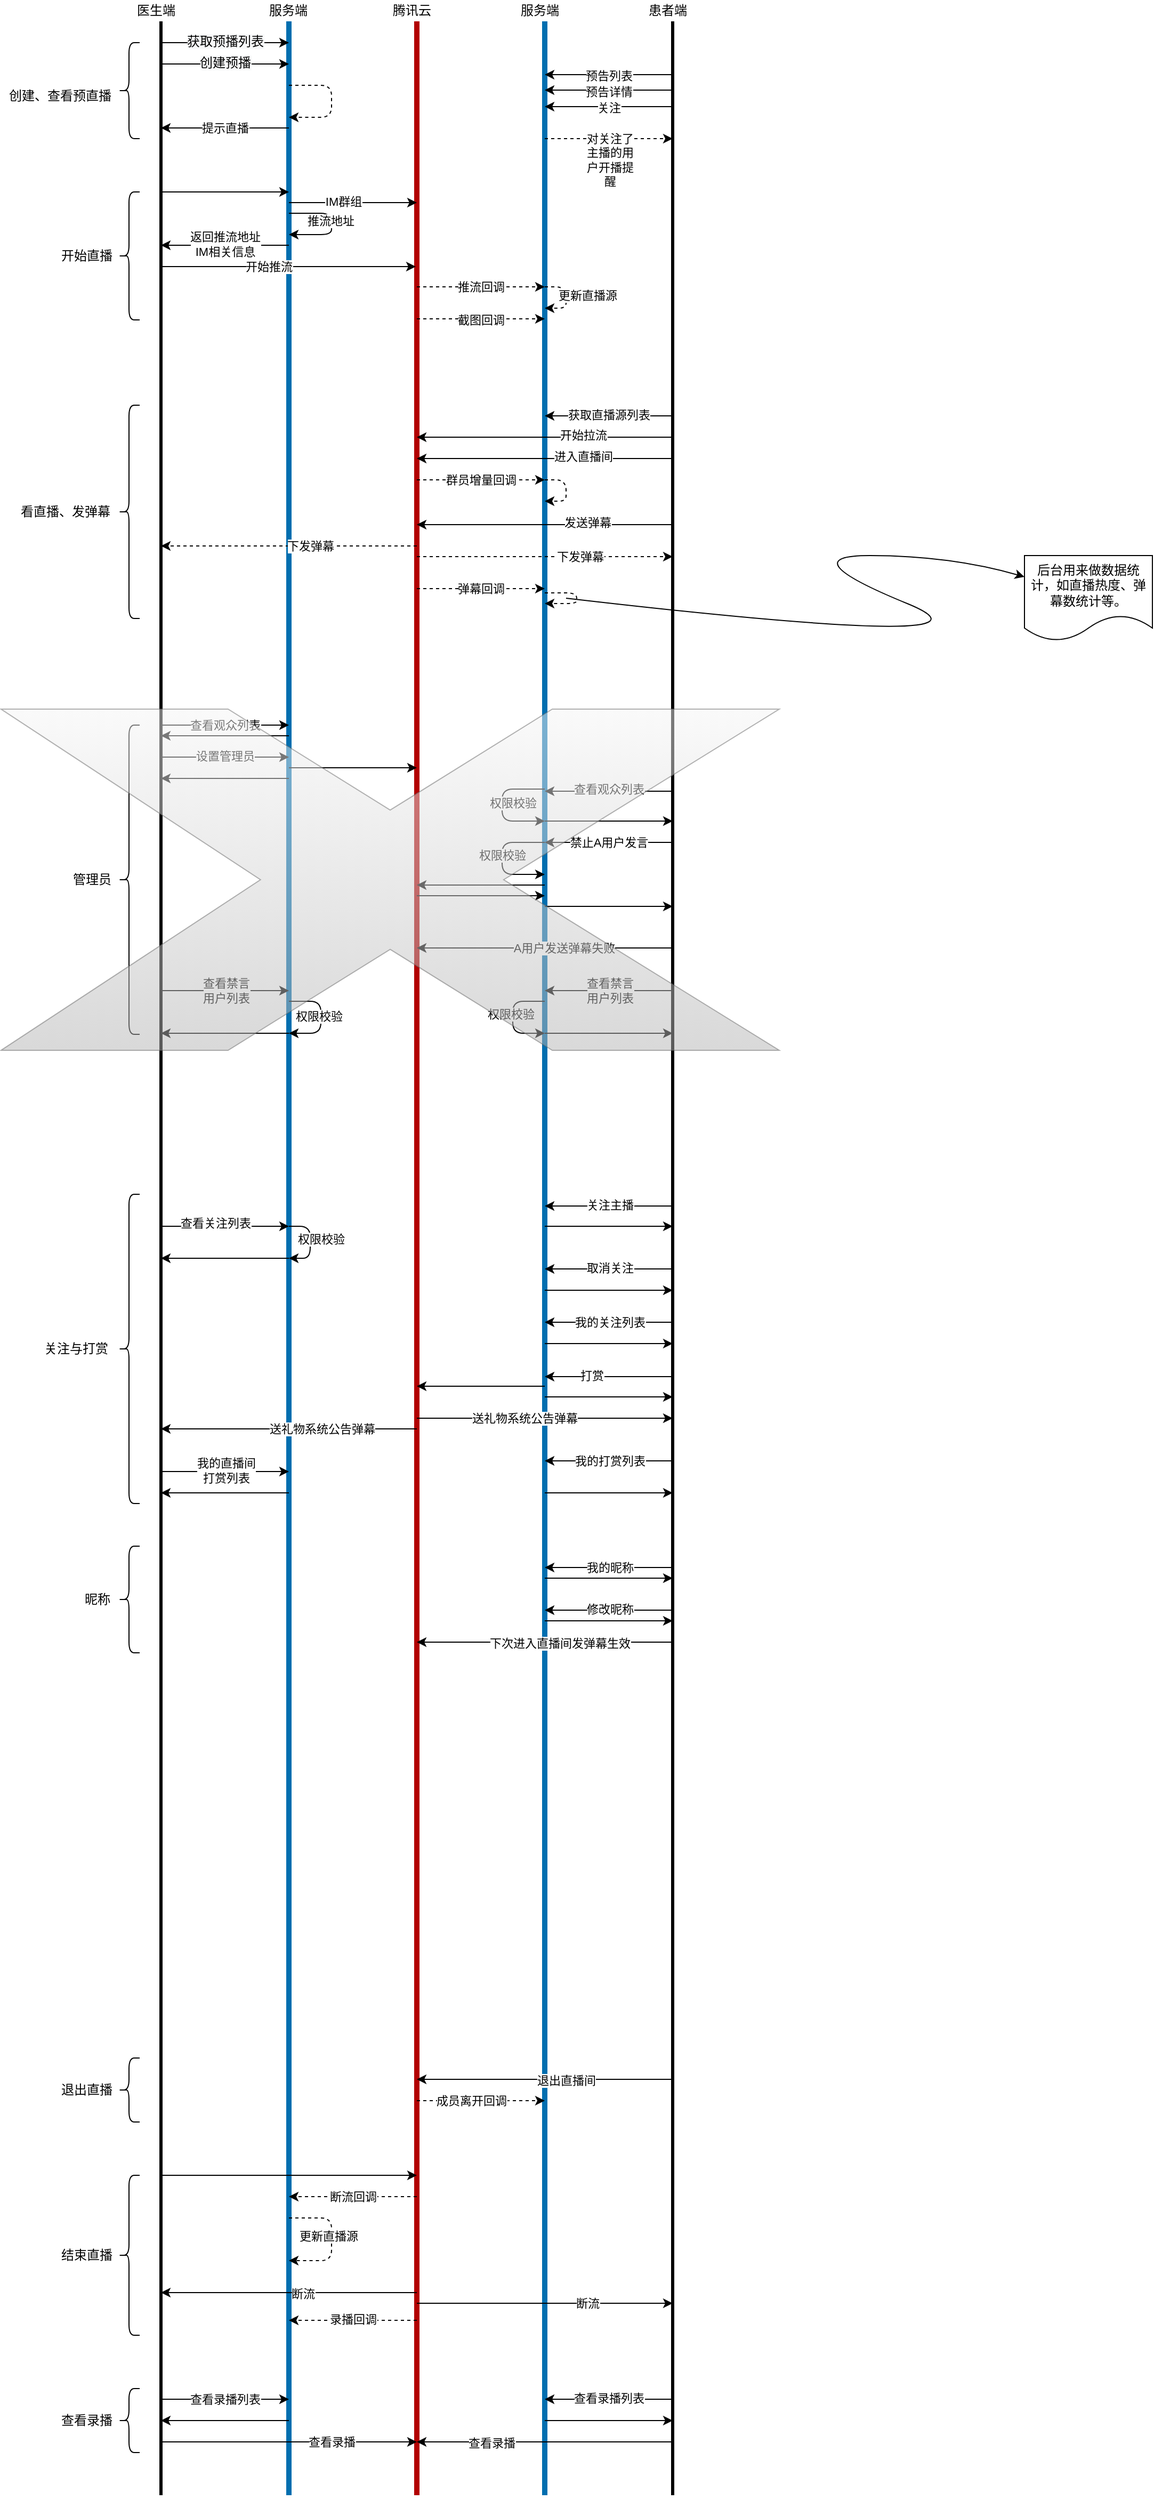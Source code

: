 <mxfile version="13.1.11" type="github">
  <diagram id="s6GvzhyZXyXigpIVoT9W" name="Page-1">
    <mxGraphModel dx="1033" dy="597" grid="1" gridSize="10" guides="1" tooltips="1" connect="1" arrows="1" fold="1" page="1" pageScale="1" pageWidth="827" pageHeight="1169" math="0" shadow="0">
      <root>
        <mxCell id="0" />
        <mxCell id="1" parent="0" />
        <mxCell id="MGwzuce8domgcDsSt-gz-1" value="" style="endArrow=none;html=1;strokeWidth=3;" parent="1" edge="1">
          <mxGeometry width="50" height="50" relative="1" as="geometry">
            <mxPoint x="320" y="2480" as="sourcePoint" />
            <mxPoint x="320" y="160" as="targetPoint" />
          </mxGeometry>
        </mxCell>
        <mxCell id="MGwzuce8domgcDsSt-gz-2" value="" style="endArrow=none;html=1;fillColor=#1ba1e2;strokeColor=#006EAF;strokeWidth=5;" parent="1" edge="1">
          <mxGeometry width="50" height="50" relative="1" as="geometry">
            <mxPoint x="440" y="2480" as="sourcePoint" />
            <mxPoint x="440" y="160" as="targetPoint" />
          </mxGeometry>
        </mxCell>
        <mxCell id="MGwzuce8domgcDsSt-gz-3" value="" style="endArrow=none;html=1;fillColor=#e51400;strokeColor=#B20000;strokeWidth=5;" parent="1" edge="1">
          <mxGeometry width="50" height="50" relative="1" as="geometry">
            <mxPoint x="560" y="2480" as="sourcePoint" />
            <mxPoint x="560" y="160" as="targetPoint" />
          </mxGeometry>
        </mxCell>
        <mxCell id="MGwzuce8domgcDsSt-gz-4" value="医生端" style="text;html=1;align=center;verticalAlign=middle;resizable=0;points=[];autosize=1;" parent="1" vertex="1">
          <mxGeometry x="290" y="140" width="50" height="20" as="geometry" />
        </mxCell>
        <mxCell id="MGwzuce8domgcDsSt-gz-5" value="服务端" style="text;html=1;align=center;verticalAlign=middle;resizable=0;points=[];autosize=1;" parent="1" vertex="1">
          <mxGeometry x="414" y="140" width="50" height="20" as="geometry" />
        </mxCell>
        <mxCell id="MGwzuce8domgcDsSt-gz-6" value="腾讯云" style="text;html=1;align=center;verticalAlign=middle;resizable=0;points=[];autosize=1;" parent="1" vertex="1">
          <mxGeometry x="530" y="140" width="50" height="20" as="geometry" />
        </mxCell>
        <mxCell id="MGwzuce8domgcDsSt-gz-7" value="" style="endArrow=classic;html=1;" parent="1" edge="1">
          <mxGeometry width="50" height="50" relative="1" as="geometry">
            <mxPoint x="320" y="200" as="sourcePoint" />
            <mxPoint x="440" y="200" as="targetPoint" />
          </mxGeometry>
        </mxCell>
        <mxCell id="MGwzuce8domgcDsSt-gz-8" value="&lt;span style=&quot;font-size: 12px ; background-color: rgb(248 , 249 , 250)&quot;&gt;创建预播&lt;/span&gt;" style="edgeLabel;html=1;align=center;verticalAlign=middle;resizable=0;points=[];" parent="MGwzuce8domgcDsSt-gz-7" vertex="1" connectable="0">
          <mxGeometry x="-0.311" y="1" relative="1" as="geometry">
            <mxPoint x="18.62" as="offset" />
          </mxGeometry>
        </mxCell>
        <mxCell id="MGwzuce8domgcDsSt-gz-9" value="" style="endArrow=none;html=1;fillColor=#1ba1e2;strokeColor=#006EAF;strokeWidth=5;" parent="1" edge="1">
          <mxGeometry width="50" height="50" relative="1" as="geometry">
            <mxPoint x="680" y="2480" as="sourcePoint" />
            <mxPoint x="680" y="160" as="targetPoint" />
          </mxGeometry>
        </mxCell>
        <mxCell id="MGwzuce8domgcDsSt-gz-10" value="" style="endArrow=none;html=1;strokeWidth=3;" parent="1" edge="1">
          <mxGeometry width="50" height="50" relative="1" as="geometry">
            <mxPoint x="800" y="2480" as="sourcePoint" />
            <mxPoint x="800" y="160" as="targetPoint" />
          </mxGeometry>
        </mxCell>
        <mxCell id="MGwzuce8domgcDsSt-gz-11" value="服务端" style="text;html=1;align=center;verticalAlign=middle;resizable=0;points=[];autosize=1;" parent="1" vertex="1">
          <mxGeometry x="650" y="140" width="50" height="20" as="geometry" />
        </mxCell>
        <mxCell id="MGwzuce8domgcDsSt-gz-12" value="患者端" style="text;html=1;align=center;verticalAlign=middle;resizable=0;points=[];autosize=1;" parent="1" vertex="1">
          <mxGeometry x="770" y="140" width="50" height="20" as="geometry" />
        </mxCell>
        <mxCell id="MGwzuce8domgcDsSt-gz-13" value="" style="endArrow=classic;html=1;" parent="1" edge="1">
          <mxGeometry width="50" height="50" relative="1" as="geometry">
            <mxPoint x="800" y="210" as="sourcePoint" />
            <mxPoint x="680" y="210" as="targetPoint" />
          </mxGeometry>
        </mxCell>
        <mxCell id="MGwzuce8domgcDsSt-gz-14" value="预告列表" style="edgeLabel;html=1;align=center;verticalAlign=middle;resizable=0;points=[];" parent="MGwzuce8domgcDsSt-gz-13" vertex="1" connectable="0">
          <mxGeometry x="0.197" y="1" relative="1" as="geometry">
            <mxPoint x="11.72" as="offset" />
          </mxGeometry>
        </mxCell>
        <mxCell id="MGwzuce8domgcDsSt-gz-15" value="" style="endArrow=classic;html=1;dashed=1;" parent="1" edge="1">
          <mxGeometry width="50" height="50" relative="1" as="geometry">
            <mxPoint x="440" y="220" as="sourcePoint" />
            <mxPoint x="440" y="250" as="targetPoint" />
            <Array as="points">
              <mxPoint x="480" y="220" />
              <mxPoint x="480" y="250" />
            </Array>
          </mxGeometry>
        </mxCell>
        <mxCell id="MGwzuce8domgcDsSt-gz-16" value="" style="endArrow=classic;html=1;" parent="1" edge="1">
          <mxGeometry width="50" height="50" relative="1" as="geometry">
            <mxPoint x="440" y="260" as="sourcePoint" />
            <mxPoint x="320" y="260" as="targetPoint" />
          </mxGeometry>
        </mxCell>
        <mxCell id="MGwzuce8domgcDsSt-gz-17" value="提示直播" style="edgeLabel;html=1;align=center;verticalAlign=middle;resizable=0;points=[];" parent="MGwzuce8domgcDsSt-gz-16" vertex="1" connectable="0">
          <mxGeometry x="0.277" relative="1" as="geometry">
            <mxPoint x="16.55" as="offset" />
          </mxGeometry>
        </mxCell>
        <mxCell id="MGwzuce8domgcDsSt-gz-18" value="" style="endArrow=classic;html=1;" parent="1" edge="1">
          <mxGeometry width="50" height="50" relative="1" as="geometry">
            <mxPoint x="320" y="320" as="sourcePoint" />
            <mxPoint x="440" y="320" as="targetPoint" />
          </mxGeometry>
        </mxCell>
        <mxCell id="MGwzuce8domgcDsSt-gz-19" value="" style="endArrow=classic;html=1;" parent="1" edge="1">
          <mxGeometry width="50" height="50" relative="1" as="geometry">
            <mxPoint x="440" y="330" as="sourcePoint" />
            <mxPoint x="560" y="330" as="targetPoint" />
          </mxGeometry>
        </mxCell>
        <mxCell id="MGwzuce8domgcDsSt-gz-20" value="IM群组" style="edgeLabel;html=1;align=center;verticalAlign=middle;resizable=0;points=[];" parent="MGwzuce8domgcDsSt-gz-19" vertex="1" connectable="0">
          <mxGeometry x="-0.162" y="1" relative="1" as="geometry">
            <mxPoint as="offset" />
          </mxGeometry>
        </mxCell>
        <mxCell id="MGwzuce8domgcDsSt-gz-21" value="" style="endArrow=classic;html=1;" parent="1" edge="1">
          <mxGeometry width="50" height="50" relative="1" as="geometry">
            <mxPoint x="440" y="340" as="sourcePoint" />
            <mxPoint x="440" y="360" as="targetPoint" />
            <Array as="points">
              <mxPoint x="480" y="340" />
              <mxPoint x="480" y="360" />
            </Array>
          </mxGeometry>
        </mxCell>
        <mxCell id="MGwzuce8domgcDsSt-gz-22" value="推流地址" style="edgeLabel;html=1;align=center;verticalAlign=middle;resizable=0;points=[];" parent="MGwzuce8domgcDsSt-gz-21" vertex="1" connectable="0">
          <mxGeometry x="-0.062" y="-1" relative="1" as="geometry">
            <mxPoint as="offset" />
          </mxGeometry>
        </mxCell>
        <mxCell id="MGwzuce8domgcDsSt-gz-23" value="" style="endArrow=classic;html=1;" parent="1" edge="1">
          <mxGeometry width="50" height="50" relative="1" as="geometry">
            <mxPoint x="440" y="370" as="sourcePoint" />
            <mxPoint x="320" y="370" as="targetPoint" />
          </mxGeometry>
        </mxCell>
        <mxCell id="MGwzuce8domgcDsSt-gz-24" value="返回推流地址&lt;br&gt;IM相关信息" style="edgeLabel;html=1;align=center;verticalAlign=middle;resizable=0;points=[];" parent="MGwzuce8domgcDsSt-gz-23" vertex="1" connectable="0">
          <mxGeometry x="0.392" y="-1" relative="1" as="geometry">
            <mxPoint x="23.45" as="offset" />
          </mxGeometry>
        </mxCell>
        <mxCell id="MGwzuce8domgcDsSt-gz-25" value="" style="shape=curlyBracket;whiteSpace=wrap;html=1;rounded=1;" parent="1" vertex="1">
          <mxGeometry x="280" y="320" width="20" height="120" as="geometry" />
        </mxCell>
        <mxCell id="MGwzuce8domgcDsSt-gz-26" value="开始直播" style="text;html=1;align=center;verticalAlign=middle;resizable=0;points=[];autosize=1;" parent="1" vertex="1">
          <mxGeometry x="220" y="370" width="60" height="20" as="geometry" />
        </mxCell>
        <mxCell id="MGwzuce8domgcDsSt-gz-27" value="" style="endArrow=classic;html=1;" parent="1" edge="1">
          <mxGeometry width="50" height="50" relative="1" as="geometry">
            <mxPoint x="319" y="390" as="sourcePoint" />
            <mxPoint x="559" y="390" as="targetPoint" />
          </mxGeometry>
        </mxCell>
        <mxCell id="MGwzuce8domgcDsSt-gz-28" value="开始推流" style="edgeLabel;html=1;align=center;verticalAlign=middle;resizable=0;points=[];" parent="MGwzuce8domgcDsSt-gz-27" vertex="1" connectable="0">
          <mxGeometry x="-0.15" relative="1" as="geometry">
            <mxPoint as="offset" />
          </mxGeometry>
        </mxCell>
        <mxCell id="MGwzuce8domgcDsSt-gz-29" value="" style="endArrow=classic;html=1;" parent="1" edge="1">
          <mxGeometry width="50" height="50" relative="1" as="geometry">
            <mxPoint x="800" y="530" as="sourcePoint" />
            <mxPoint x="680" y="530" as="targetPoint" />
          </mxGeometry>
        </mxCell>
        <mxCell id="MGwzuce8domgcDsSt-gz-30" value="获取直播源列表" style="edgeLabel;html=1;align=center;verticalAlign=middle;resizable=0;points=[];" parent="MGwzuce8domgcDsSt-gz-29" vertex="1" connectable="0">
          <mxGeometry x="0.541" y="-1" relative="1" as="geometry">
            <mxPoint x="32.41" as="offset" />
          </mxGeometry>
        </mxCell>
        <mxCell id="MGwzuce8domgcDsSt-gz-31" value="" style="endArrow=classic;html=1;dashed=1;" parent="1" edge="1">
          <mxGeometry width="50" height="50" relative="1" as="geometry">
            <mxPoint x="560" y="409" as="sourcePoint" />
            <mxPoint x="680" y="409" as="targetPoint" />
          </mxGeometry>
        </mxCell>
        <mxCell id="MGwzuce8domgcDsSt-gz-32" value="推流回调" style="edgeLabel;html=1;align=center;verticalAlign=middle;resizable=0;points=[];" parent="MGwzuce8domgcDsSt-gz-31" vertex="1" connectable="0">
          <mxGeometry x="-0.288" relative="1" as="geometry">
            <mxPoint x="17.24" as="offset" />
          </mxGeometry>
        </mxCell>
        <mxCell id="MGwzuce8domgcDsSt-gz-33" value="" style="endArrow=classic;html=1;dashed=1;" parent="1" edge="1">
          <mxGeometry width="50" height="50" relative="1" as="geometry">
            <mxPoint x="680" y="409" as="sourcePoint" />
            <mxPoint x="680" y="429" as="targetPoint" />
            <Array as="points">
              <mxPoint x="700" y="409" />
              <mxPoint x="700" y="429" />
            </Array>
          </mxGeometry>
        </mxCell>
        <mxCell id="MGwzuce8domgcDsSt-gz-34" value="更新直播源" style="edgeLabel;html=1;align=center;verticalAlign=middle;resizable=0;points=[];" parent="MGwzuce8domgcDsSt-gz-33" vertex="1" connectable="0">
          <mxGeometry x="-0.085" y="-2" relative="1" as="geometry">
            <mxPoint x="22" as="offset" />
          </mxGeometry>
        </mxCell>
        <mxCell id="MGwzuce8domgcDsSt-gz-35" value="" style="endArrow=classic;html=1;" parent="1" edge="1">
          <mxGeometry width="50" height="50" relative="1" as="geometry">
            <mxPoint x="800" y="550" as="sourcePoint" />
            <mxPoint x="560" y="550" as="targetPoint" />
          </mxGeometry>
        </mxCell>
        <mxCell id="MGwzuce8domgcDsSt-gz-36" value="开始拉流" style="edgeLabel;html=1;align=center;verticalAlign=middle;resizable=0;points=[];" parent="MGwzuce8domgcDsSt-gz-35" vertex="1" connectable="0">
          <mxGeometry x="-0.298" y="-2" relative="1" as="geometry">
            <mxPoint as="offset" />
          </mxGeometry>
        </mxCell>
        <mxCell id="MGwzuce8domgcDsSt-gz-37" value="" style="endArrow=classic;html=1;" parent="1" edge="1">
          <mxGeometry width="50" height="50" relative="1" as="geometry">
            <mxPoint x="800" y="632" as="sourcePoint" />
            <mxPoint x="560" y="632" as="targetPoint" />
          </mxGeometry>
        </mxCell>
        <mxCell id="MGwzuce8domgcDsSt-gz-38" value="发送弹幕" style="edgeLabel;html=1;align=center;verticalAlign=middle;resizable=0;points=[];" parent="MGwzuce8domgcDsSt-gz-37" vertex="1" connectable="0">
          <mxGeometry x="-0.247" y="-2" relative="1" as="geometry">
            <mxPoint x="10.34" as="offset" />
          </mxGeometry>
        </mxCell>
        <mxCell id="MGwzuce8domgcDsSt-gz-39" value="" style="endArrow=classic;html=1;dashed=1;" parent="1" edge="1">
          <mxGeometry width="50" height="50" relative="1" as="geometry">
            <mxPoint x="560" y="652" as="sourcePoint" />
            <mxPoint x="320" y="652" as="targetPoint" />
          </mxGeometry>
        </mxCell>
        <mxCell id="MGwzuce8domgcDsSt-gz-40" value="下发弹幕" style="edgeLabel;html=1;align=center;verticalAlign=middle;resizable=0;points=[];" parent="MGwzuce8domgcDsSt-gz-39" vertex="1" connectable="0">
          <mxGeometry x="-0.154" relative="1" as="geometry">
            <mxPoint x="1" as="offset" />
          </mxGeometry>
        </mxCell>
        <mxCell id="MGwzuce8domgcDsSt-gz-41" value="" style="endArrow=classic;html=1;dashed=1;" parent="1" edge="1">
          <mxGeometry width="50" height="50" relative="1" as="geometry">
            <mxPoint x="560" y="662" as="sourcePoint" />
            <mxPoint x="800" y="662" as="targetPoint" />
          </mxGeometry>
        </mxCell>
        <mxCell id="MGwzuce8domgcDsSt-gz-42" value="下发弹幕" style="edgeLabel;html=1;align=center;verticalAlign=middle;resizable=0;points=[];" parent="MGwzuce8domgcDsSt-gz-41" vertex="1" connectable="0">
          <mxGeometry x="0.274" relative="1" as="geometry">
            <mxPoint as="offset" />
          </mxGeometry>
        </mxCell>
        <mxCell id="MGwzuce8domgcDsSt-gz-45" value="" style="endArrow=classic;html=1;" parent="1" edge="1">
          <mxGeometry width="50" height="50" relative="1" as="geometry">
            <mxPoint x="320" y="2180" as="sourcePoint" />
            <mxPoint x="560" y="2180" as="targetPoint" />
          </mxGeometry>
        </mxCell>
        <mxCell id="MGwzuce8domgcDsSt-gz-46" value="" style="endArrow=classic;html=1;dashed=1;" parent="1" edge="1">
          <mxGeometry width="50" height="50" relative="1" as="geometry">
            <mxPoint x="560" y="2200" as="sourcePoint" />
            <mxPoint x="440" y="2200" as="targetPoint" />
          </mxGeometry>
        </mxCell>
        <mxCell id="MGwzuce8domgcDsSt-gz-47" value="断流回调" style="edgeLabel;html=1;align=center;verticalAlign=middle;resizable=0;points=[];" parent="MGwzuce8domgcDsSt-gz-46" vertex="1" connectable="0">
          <mxGeometry x="0.241" relative="1" as="geometry">
            <mxPoint x="14.4" as="offset" />
          </mxGeometry>
        </mxCell>
        <mxCell id="MGwzuce8domgcDsSt-gz-48" value="" style="endArrow=classic;html=1;" parent="1" edge="1">
          <mxGeometry width="50" height="50" relative="1" as="geometry">
            <mxPoint x="560" y="2290" as="sourcePoint" />
            <mxPoint x="320" y="2290" as="targetPoint" />
          </mxGeometry>
        </mxCell>
        <mxCell id="MGwzuce8domgcDsSt-gz-49" value="断流" style="edgeLabel;html=1;align=center;verticalAlign=middle;resizable=0;points=[];" parent="MGwzuce8domgcDsSt-gz-48" vertex="1" connectable="0">
          <mxGeometry x="-0.106" y="1" relative="1" as="geometry">
            <mxPoint as="offset" />
          </mxGeometry>
        </mxCell>
        <mxCell id="MGwzuce8domgcDsSt-gz-50" value="" style="endArrow=classic;html=1;" parent="1" edge="1">
          <mxGeometry width="50" height="50" relative="1" as="geometry">
            <mxPoint x="560" y="2300" as="sourcePoint" />
            <mxPoint x="800" y="2300" as="targetPoint" />
          </mxGeometry>
        </mxCell>
        <mxCell id="MGwzuce8domgcDsSt-gz-51" value="断流" style="edgeLabel;html=1;align=center;verticalAlign=middle;resizable=0;points=[];" parent="MGwzuce8domgcDsSt-gz-50" vertex="1" connectable="0">
          <mxGeometry x="-0.614" relative="1" as="geometry">
            <mxPoint x="113.6" as="offset" />
          </mxGeometry>
        </mxCell>
        <mxCell id="MGwzuce8domgcDsSt-gz-52" value="" style="shape=curlyBracket;whiteSpace=wrap;html=1;rounded=1;" parent="1" vertex="1">
          <mxGeometry x="280" y="2180" width="20" height="150" as="geometry" />
        </mxCell>
        <mxCell id="MGwzuce8domgcDsSt-gz-53" value="结束直播" style="text;html=1;align=center;verticalAlign=middle;resizable=0;points=[];autosize=1;" parent="1" vertex="1">
          <mxGeometry x="220" y="2245" width="60" height="20" as="geometry" />
        </mxCell>
        <mxCell id="MGwzuce8domgcDsSt-gz-54" value="" style="endArrow=classic;html=1;dashed=1;" parent="1" edge="1">
          <mxGeometry width="50" height="50" relative="1" as="geometry">
            <mxPoint x="440" y="2220" as="sourcePoint" />
            <mxPoint x="440" y="2260" as="targetPoint" />
            <Array as="points">
              <mxPoint x="480" y="2220" />
              <mxPoint x="480" y="2260" />
            </Array>
          </mxGeometry>
        </mxCell>
        <mxCell id="MGwzuce8domgcDsSt-gz-55" value="更新直播源" style="edgeLabel;html=1;align=center;verticalAlign=middle;resizable=0;points=[];" parent="MGwzuce8domgcDsSt-gz-54" vertex="1" connectable="0">
          <mxGeometry x="-0.058" y="-3" relative="1" as="geometry">
            <mxPoint as="offset" />
          </mxGeometry>
        </mxCell>
        <mxCell id="MGwzuce8domgcDsSt-gz-56" value="" style="endArrow=classic;html=1;dashed=1;" parent="1" edge="1">
          <mxGeometry width="50" height="50" relative="1" as="geometry">
            <mxPoint x="560" y="692" as="sourcePoint" />
            <mxPoint x="680" y="692" as="targetPoint" />
          </mxGeometry>
        </mxCell>
        <mxCell id="MGwzuce8domgcDsSt-gz-57" value="弹幕回调" style="edgeLabel;html=1;align=center;verticalAlign=middle;resizable=0;points=[];" parent="MGwzuce8domgcDsSt-gz-56" vertex="1" connectable="0">
          <mxGeometry x="-0.259" relative="1" as="geometry">
            <mxPoint x="15.45" as="offset" />
          </mxGeometry>
        </mxCell>
        <mxCell id="MGwzuce8domgcDsSt-gz-58" value="" style="endArrow=classic;html=1;dashed=1;" parent="1" edge="1">
          <mxGeometry width="50" height="50" relative="1" as="geometry">
            <mxPoint x="680" y="696" as="sourcePoint" />
            <mxPoint x="680" y="706" as="targetPoint" />
            <Array as="points">
              <mxPoint x="710" y="696" />
              <mxPoint x="710" y="706" />
            </Array>
          </mxGeometry>
        </mxCell>
        <mxCell id="uTEVjcQig3NefoLJEGve-3" value="" style="endArrow=classic;html=1;dashed=1;" edge="1" parent="1">
          <mxGeometry width="50" height="50" relative="1" as="geometry">
            <mxPoint x="560" y="2316" as="sourcePoint" />
            <mxPoint x="440" y="2316" as="targetPoint" />
          </mxGeometry>
        </mxCell>
        <mxCell id="uTEVjcQig3NefoLJEGve-4" value="录播回调" style="edgeLabel;html=1;align=center;verticalAlign=middle;resizable=0;points=[];" vertex="1" connectable="0" parent="uTEVjcQig3NefoLJEGve-3">
          <mxGeometry x="0.338" y="-1" relative="1" as="geometry">
            <mxPoint x="20" as="offset" />
          </mxGeometry>
        </mxCell>
        <mxCell id="uTEVjcQig3NefoLJEGve-6" value="" style="endArrow=classic;html=1;strokeWidth=1;" edge="1" parent="1">
          <mxGeometry width="50" height="50" relative="1" as="geometry">
            <mxPoint x="320" y="2390" as="sourcePoint" />
            <mxPoint x="440" y="2390" as="targetPoint" />
          </mxGeometry>
        </mxCell>
        <mxCell id="uTEVjcQig3NefoLJEGve-45" value="查看录播列表" style="edgeLabel;html=1;align=center;verticalAlign=middle;resizable=0;points=[];" vertex="1" connectable="0" parent="uTEVjcQig3NefoLJEGve-6">
          <mxGeometry x="-0.408" y="2" relative="1" as="geometry">
            <mxPoint x="24" y="2" as="offset" />
          </mxGeometry>
        </mxCell>
        <mxCell id="uTEVjcQig3NefoLJEGve-9" value="" style="endArrow=classic;html=1;strokeWidth=1;" edge="1" parent="1">
          <mxGeometry width="50" height="50" relative="1" as="geometry">
            <mxPoint x="440" y="2410" as="sourcePoint" />
            <mxPoint x="320" y="2410" as="targetPoint" />
          </mxGeometry>
        </mxCell>
        <mxCell id="uTEVjcQig3NefoLJEGve-10" value="" style="endArrow=classic;html=1;strokeWidth=1;" edge="1" parent="1">
          <mxGeometry width="50" height="50" relative="1" as="geometry">
            <mxPoint x="800" y="2390" as="sourcePoint" />
            <mxPoint x="680" y="2390" as="targetPoint" />
          </mxGeometry>
        </mxCell>
        <mxCell id="uTEVjcQig3NefoLJEGve-46" value="查看录播列表" style="edgeLabel;html=1;align=center;verticalAlign=middle;resizable=0;points=[];" vertex="1" connectable="0" parent="uTEVjcQig3NefoLJEGve-10">
          <mxGeometry x="0.291" y="-1" relative="1" as="geometry">
            <mxPoint x="17" as="offset" />
          </mxGeometry>
        </mxCell>
        <mxCell id="uTEVjcQig3NefoLJEGve-11" value="" style="endArrow=classic;html=1;strokeWidth=1;" edge="1" parent="1">
          <mxGeometry width="50" height="50" relative="1" as="geometry">
            <mxPoint x="680" y="2410" as="sourcePoint" />
            <mxPoint x="800" y="2410" as="targetPoint" />
          </mxGeometry>
        </mxCell>
        <mxCell id="uTEVjcQig3NefoLJEGve-15" value="" style="endArrow=classic;html=1;strokeWidth=1;" edge="1" parent="1">
          <mxGeometry width="50" height="50" relative="1" as="geometry">
            <mxPoint x="320" y="2430" as="sourcePoint" />
            <mxPoint x="560" y="2430" as="targetPoint" />
          </mxGeometry>
        </mxCell>
        <mxCell id="uTEVjcQig3NefoLJEGve-47" value="查看录播" style="edgeLabel;html=1;align=center;verticalAlign=middle;resizable=0;points=[];" vertex="1" connectable="0" parent="uTEVjcQig3NefoLJEGve-15">
          <mxGeometry x="-0.254" relative="1" as="geometry">
            <mxPoint x="70" as="offset" />
          </mxGeometry>
        </mxCell>
        <mxCell id="uTEVjcQig3NefoLJEGve-16" value="" style="endArrow=classic;html=1;strokeWidth=1;" edge="1" parent="1">
          <mxGeometry width="50" height="50" relative="1" as="geometry">
            <mxPoint x="800" y="2430" as="sourcePoint" />
            <mxPoint x="560" y="2430" as="targetPoint" />
          </mxGeometry>
        </mxCell>
        <mxCell id="uTEVjcQig3NefoLJEGve-48" value="查看录播" style="edgeLabel;html=1;align=center;verticalAlign=middle;resizable=0;points=[];" vertex="1" connectable="0" parent="uTEVjcQig3NefoLJEGve-16">
          <mxGeometry x="0.621" y="1" relative="1" as="geometry">
            <mxPoint x="24" as="offset" />
          </mxGeometry>
        </mxCell>
        <mxCell id="uTEVjcQig3NefoLJEGve-17" value="" style="shape=curlyBracket;whiteSpace=wrap;html=1;rounded=1;" vertex="1" parent="1">
          <mxGeometry x="280" y="2380" width="20" height="60" as="geometry" />
        </mxCell>
        <mxCell id="uTEVjcQig3NefoLJEGve-18" value="查看录播" style="text;html=1;align=center;verticalAlign=middle;resizable=0;points=[];autosize=1;" vertex="1" parent="1">
          <mxGeometry x="220" y="2400" width="60" height="20" as="geometry" />
        </mxCell>
        <mxCell id="uTEVjcQig3NefoLJEGve-19" value="" style="shape=curlyBracket;whiteSpace=wrap;html=1;rounded=1;" vertex="1" parent="1">
          <mxGeometry x="280" y="180" width="20" height="90" as="geometry" />
        </mxCell>
        <mxCell id="uTEVjcQig3NefoLJEGve-20" value="创建、查看预直播" style="text;html=1;align=center;verticalAlign=middle;resizable=0;points=[];autosize=1;" vertex="1" parent="1">
          <mxGeometry x="170" y="220" width="110" height="20" as="geometry" />
        </mxCell>
        <mxCell id="uTEVjcQig3NefoLJEGve-21" value="" style="shape=curlyBracket;whiteSpace=wrap;html=1;rounded=1;" vertex="1" parent="1">
          <mxGeometry x="280" y="520" width="20" height="200" as="geometry" />
        </mxCell>
        <mxCell id="uTEVjcQig3NefoLJEGve-22" value="看直播、发弹幕" style="text;html=1;align=center;verticalAlign=middle;resizable=0;points=[];autosize=1;" vertex="1" parent="1">
          <mxGeometry x="180" y="610" width="100" height="20" as="geometry" />
        </mxCell>
        <mxCell id="uTEVjcQig3NefoLJEGve-23" value="" style="curved=1;endArrow=classic;html=1;strokeWidth=1;entryX=0;entryY=0.25;entryDx=0;entryDy=0;" edge="1" parent="1" target="uTEVjcQig3NefoLJEGve-24">
          <mxGeometry width="50" height="50" relative="1" as="geometry">
            <mxPoint x="700" y="701" as="sourcePoint" />
            <mxPoint x="1200" y="671" as="targetPoint" />
            <Array as="points">
              <mxPoint x="1130" y="751" />
              <mxPoint x="910" y="661" />
              <mxPoint x="1060" y="661" />
            </Array>
          </mxGeometry>
        </mxCell>
        <mxCell id="uTEVjcQig3NefoLJEGve-24" value="后台用来做数据统计，如直播热度、弹幕数统计等。" style="shape=document;whiteSpace=wrap;html=1;boundedLbl=1;" vertex="1" parent="1">
          <mxGeometry x="1130" y="661" width="120" height="80" as="geometry" />
        </mxCell>
        <mxCell id="uTEVjcQig3NefoLJEGve-27" value="" style="endArrow=classic;html=1;strokeWidth=1;" edge="1" parent="1">
          <mxGeometry width="50" height="50" relative="1" as="geometry">
            <mxPoint x="320" y="820" as="sourcePoint" />
            <mxPoint x="440" y="820" as="targetPoint" />
          </mxGeometry>
        </mxCell>
        <mxCell id="uTEVjcQig3NefoLJEGve-31" value="查看观众列表" style="edgeLabel;html=1;align=center;verticalAlign=middle;resizable=0;points=[];" vertex="1" connectable="0" parent="uTEVjcQig3NefoLJEGve-27">
          <mxGeometry x="-0.491" y="2" relative="1" as="geometry">
            <mxPoint x="29" y="2" as="offset" />
          </mxGeometry>
        </mxCell>
        <mxCell id="uTEVjcQig3NefoLJEGve-30" value="" style="endArrow=classic;html=1;strokeWidth=1;" edge="1" parent="1">
          <mxGeometry width="50" height="50" relative="1" as="geometry">
            <mxPoint x="440" y="830" as="sourcePoint" />
            <mxPoint x="320" y="830" as="targetPoint" />
          </mxGeometry>
        </mxCell>
        <mxCell id="uTEVjcQig3NefoLJEGve-32" value="" style="endArrow=classic;html=1;strokeWidth=1;" edge="1" parent="1">
          <mxGeometry width="50" height="50" relative="1" as="geometry">
            <mxPoint x="320" y="850" as="sourcePoint" />
            <mxPoint x="440" y="850" as="targetPoint" />
          </mxGeometry>
        </mxCell>
        <mxCell id="uTEVjcQig3NefoLJEGve-33" value="设置管理员" style="edgeLabel;html=1;align=center;verticalAlign=middle;resizable=0;points=[];" vertex="1" connectable="0" parent="uTEVjcQig3NefoLJEGve-32">
          <mxGeometry x="-0.324" y="1" relative="1" as="geometry">
            <mxPoint x="19" as="offset" />
          </mxGeometry>
        </mxCell>
        <mxCell id="uTEVjcQig3NefoLJEGve-36" value="" style="endArrow=classic;html=1;strokeWidth=1;" edge="1" parent="1">
          <mxGeometry width="50" height="50" relative="1" as="geometry">
            <mxPoint x="440" y="870" as="sourcePoint" />
            <mxPoint x="320" y="870" as="targetPoint" />
          </mxGeometry>
        </mxCell>
        <mxCell id="uTEVjcQig3NefoLJEGve-37" value="" style="endArrow=classic;html=1;strokeWidth=1;" edge="1" parent="1">
          <mxGeometry width="50" height="50" relative="1" as="geometry">
            <mxPoint x="800" y="882" as="sourcePoint" />
            <mxPoint x="680" y="882" as="targetPoint" />
          </mxGeometry>
        </mxCell>
        <mxCell id="uTEVjcQig3NefoLJEGve-38" value="查看观众列表" style="edgeLabel;html=1;align=center;verticalAlign=middle;resizable=0;points=[];" vertex="1" connectable="0" parent="uTEVjcQig3NefoLJEGve-37">
          <mxGeometry x="0.341" y="-2" relative="1" as="geometry">
            <mxPoint x="20" as="offset" />
          </mxGeometry>
        </mxCell>
        <mxCell id="uTEVjcQig3NefoLJEGve-39" value="" style="endArrow=classic;html=1;strokeWidth=1;" edge="1" parent="1">
          <mxGeometry width="50" height="50" relative="1" as="geometry">
            <mxPoint x="680" y="880" as="sourcePoint" />
            <mxPoint x="680" y="910" as="targetPoint" />
            <Array as="points">
              <mxPoint x="640" y="880" />
              <mxPoint x="640" y="910" />
            </Array>
          </mxGeometry>
        </mxCell>
        <mxCell id="uTEVjcQig3NefoLJEGve-56" value="权限校验" style="edgeLabel;html=1;align=center;verticalAlign=middle;resizable=0;points=[];" vertex="1" connectable="0" parent="uTEVjcQig3NefoLJEGve-39">
          <mxGeometry x="-0.045" y="-1" relative="1" as="geometry">
            <mxPoint x="11" as="offset" />
          </mxGeometry>
        </mxCell>
        <mxCell id="uTEVjcQig3NefoLJEGve-40" value="" style="endArrow=classic;html=1;strokeWidth=1;" edge="1" parent="1">
          <mxGeometry width="50" height="50" relative="1" as="geometry">
            <mxPoint x="800" y="930" as="sourcePoint" />
            <mxPoint x="680" y="930" as="targetPoint" />
          </mxGeometry>
        </mxCell>
        <mxCell id="uTEVjcQig3NefoLJEGve-41" value="禁止A用户发言" style="edgeLabel;html=1;align=center;verticalAlign=middle;resizable=0;points=[];" vertex="1" connectable="0" parent="uTEVjcQig3NefoLJEGve-40">
          <mxGeometry x="0.391" relative="1" as="geometry">
            <mxPoint x="23" as="offset" />
          </mxGeometry>
        </mxCell>
        <mxCell id="uTEVjcQig3NefoLJEGve-42" value="" style="endArrow=classic;html=1;strokeWidth=1;" edge="1" parent="1">
          <mxGeometry width="50" height="50" relative="1" as="geometry">
            <mxPoint x="680" y="970" as="sourcePoint" />
            <mxPoint x="560" y="970" as="targetPoint" />
          </mxGeometry>
        </mxCell>
        <mxCell id="uTEVjcQig3NefoLJEGve-43" value="" style="endArrow=classic;html=1;strokeWidth=1;" edge="1" parent="1">
          <mxGeometry width="50" height="50" relative="1" as="geometry">
            <mxPoint x="560" y="980" as="sourcePoint" />
            <mxPoint x="680" y="980" as="targetPoint" />
          </mxGeometry>
        </mxCell>
        <mxCell id="uTEVjcQig3NefoLJEGve-44" value="" style="endArrow=classic;html=1;strokeWidth=1;" edge="1" parent="1">
          <mxGeometry width="50" height="50" relative="1" as="geometry">
            <mxPoint x="680" y="990" as="sourcePoint" />
            <mxPoint x="800" y="990" as="targetPoint" />
          </mxGeometry>
        </mxCell>
        <mxCell id="uTEVjcQig3NefoLJEGve-49" value="" style="endArrow=classic;html=1;" edge="1" parent="1">
          <mxGeometry width="50" height="50" relative="1" as="geometry">
            <mxPoint x="800" y="570" as="sourcePoint" />
            <mxPoint x="560" y="570" as="targetPoint" />
          </mxGeometry>
        </mxCell>
        <mxCell id="uTEVjcQig3NefoLJEGve-50" value="进入直播间" style="edgeLabel;html=1;align=center;verticalAlign=middle;resizable=0;points=[];" vertex="1" connectable="0" parent="uTEVjcQig3NefoLJEGve-49">
          <mxGeometry x="-0.298" y="-2" relative="1" as="geometry">
            <mxPoint as="offset" />
          </mxGeometry>
        </mxCell>
        <mxCell id="uTEVjcQig3NefoLJEGve-52" value="" style="endArrow=classic;html=1;strokeWidth=1;dashed=1;" edge="1" parent="1">
          <mxGeometry width="50" height="50" relative="1" as="geometry">
            <mxPoint x="560" y="590" as="sourcePoint" />
            <mxPoint x="680" y="590" as="targetPoint" />
          </mxGeometry>
        </mxCell>
        <mxCell id="uTEVjcQig3NefoLJEGve-53" value="群员增量回调" style="edgeLabel;html=1;align=center;verticalAlign=middle;resizable=0;points=[];" vertex="1" connectable="0" parent="uTEVjcQig3NefoLJEGve-52">
          <mxGeometry x="-0.321" y="1" relative="1" as="geometry">
            <mxPoint x="19" y="1" as="offset" />
          </mxGeometry>
        </mxCell>
        <mxCell id="uTEVjcQig3NefoLJEGve-54" value="" style="endArrow=classic;html=1;dashed=1;strokeWidth=1;" edge="1" parent="1">
          <mxGeometry width="50" height="50" relative="1" as="geometry">
            <mxPoint x="680" y="590" as="sourcePoint" />
            <mxPoint x="680" y="610" as="targetPoint" />
            <Array as="points">
              <mxPoint x="700" y="590" />
              <mxPoint x="700" y="610" />
            </Array>
          </mxGeometry>
        </mxCell>
        <mxCell id="uTEVjcQig3NefoLJEGve-57" value="" style="endArrow=classic;html=1;strokeWidth=1;" edge="1" parent="1">
          <mxGeometry width="50" height="50" relative="1" as="geometry">
            <mxPoint x="680" y="910" as="sourcePoint" />
            <mxPoint x="800" y="910" as="targetPoint" />
          </mxGeometry>
        </mxCell>
        <mxCell id="uTEVjcQig3NefoLJEGve-58" value="" style="endArrow=classic;html=1;strokeWidth=1;" edge="1" parent="1">
          <mxGeometry width="50" height="50" relative="1" as="geometry">
            <mxPoint x="800" y="1029" as="sourcePoint" />
            <mxPoint x="560" y="1029" as="targetPoint" />
          </mxGeometry>
        </mxCell>
        <mxCell id="uTEVjcQig3NefoLJEGve-59" value="A用户发送弹幕失败" style="edgeLabel;html=1;align=center;verticalAlign=middle;resizable=0;points=[];" vertex="1" connectable="0" parent="uTEVjcQig3NefoLJEGve-58">
          <mxGeometry x="-0.145" relative="1" as="geometry">
            <mxPoint as="offset" />
          </mxGeometry>
        </mxCell>
        <mxCell id="uTEVjcQig3NefoLJEGve-60" value="" style="shape=curlyBracket;whiteSpace=wrap;html=1;rounded=1;" vertex="1" parent="1">
          <mxGeometry x="280" y="820" width="20" height="290" as="geometry" />
        </mxCell>
        <mxCell id="uTEVjcQig3NefoLJEGve-61" value="管理员" style="text;html=1;align=center;verticalAlign=middle;resizable=0;points=[];autosize=1;" vertex="1" parent="1">
          <mxGeometry x="230" y="955" width="50" height="20" as="geometry" />
        </mxCell>
        <mxCell id="uTEVjcQig3NefoLJEGve-62" value="" style="endArrow=classic;html=1;strokeWidth=1;" edge="1" parent="1">
          <mxGeometry width="50" height="50" relative="1" as="geometry">
            <mxPoint x="800" y="1271" as="sourcePoint" />
            <mxPoint x="680" y="1271" as="targetPoint" />
          </mxGeometry>
        </mxCell>
        <mxCell id="uTEVjcQig3NefoLJEGve-63" value="关注主播" style="edgeLabel;html=1;align=center;verticalAlign=middle;resizable=0;points=[];" vertex="1" connectable="0" parent="uTEVjcQig3NefoLJEGve-62">
          <mxGeometry x="0.244" y="-1" relative="1" as="geometry">
            <mxPoint x="15" as="offset" />
          </mxGeometry>
        </mxCell>
        <mxCell id="uTEVjcQig3NefoLJEGve-65" value="" style="endArrow=classic;html=1;strokeWidth=1;" edge="1" parent="1">
          <mxGeometry width="50" height="50" relative="1" as="geometry">
            <mxPoint x="680" y="1290" as="sourcePoint" />
            <mxPoint x="800" y="1290" as="targetPoint" />
          </mxGeometry>
        </mxCell>
        <mxCell id="uTEVjcQig3NefoLJEGve-66" value="" style="endArrow=classic;html=1;strokeWidth=1;dashed=1;" edge="1" parent="1">
          <mxGeometry width="50" height="50" relative="1" as="geometry">
            <mxPoint x="680" y="270" as="sourcePoint" />
            <mxPoint x="800" y="270" as="targetPoint" />
          </mxGeometry>
        </mxCell>
        <mxCell id="uTEVjcQig3NefoLJEGve-67" value="对关注了&lt;br&gt;主播的用&lt;br&gt;户开播提&lt;br&gt;醒" style="edgeLabel;html=1;align=center;verticalAlign=middle;resizable=0;points=[];" vertex="1" connectable="0" parent="uTEVjcQig3NefoLJEGve-66">
          <mxGeometry x="-0.411" relative="1" as="geometry">
            <mxPoint x="25" y="20" as="offset" />
          </mxGeometry>
        </mxCell>
        <mxCell id="uTEVjcQig3NefoLJEGve-68" value="" style="endArrow=classic;html=1;strokeWidth=1;" edge="1" parent="1">
          <mxGeometry width="50" height="50" relative="1" as="geometry">
            <mxPoint x="320" y="1069" as="sourcePoint" />
            <mxPoint x="440" y="1069" as="targetPoint" />
          </mxGeometry>
        </mxCell>
        <mxCell id="uTEVjcQig3NefoLJEGve-69" value="查看禁言&lt;br&gt;用户列表" style="edgeLabel;html=1;align=center;verticalAlign=middle;resizable=0;points=[];" vertex="1" connectable="0" parent="uTEVjcQig3NefoLJEGve-68">
          <mxGeometry x="-0.244" y="-2" relative="1" as="geometry">
            <mxPoint x="15" y="-2" as="offset" />
          </mxGeometry>
        </mxCell>
        <mxCell id="uTEVjcQig3NefoLJEGve-70" value="" style="endArrow=classic;html=1;strokeWidth=1;" edge="1" parent="1">
          <mxGeometry width="50" height="50" relative="1" as="geometry">
            <mxPoint x="440" y="1109" as="sourcePoint" />
            <mxPoint x="320" y="1109" as="targetPoint" />
          </mxGeometry>
        </mxCell>
        <mxCell id="uTEVjcQig3NefoLJEGve-71" value="" style="endArrow=classic;html=1;strokeWidth=1;" edge="1" parent="1">
          <mxGeometry width="50" height="50" relative="1" as="geometry">
            <mxPoint x="800" y="1069" as="sourcePoint" />
            <mxPoint x="680" y="1069" as="targetPoint" />
          </mxGeometry>
        </mxCell>
        <mxCell id="uTEVjcQig3NefoLJEGve-72" value="查看禁言&lt;br&gt;用户列表" style="edgeLabel;html=1;align=center;verticalAlign=middle;resizable=0;points=[];" vertex="1" connectable="0" parent="uTEVjcQig3NefoLJEGve-71">
          <mxGeometry x="0.244" relative="1" as="geometry">
            <mxPoint x="15" as="offset" />
          </mxGeometry>
        </mxCell>
        <mxCell id="uTEVjcQig3NefoLJEGve-73" value="" style="endArrow=classic;html=1;strokeWidth=1;" edge="1" parent="1">
          <mxGeometry width="50" height="50" relative="1" as="geometry">
            <mxPoint x="680" y="1079" as="sourcePoint" />
            <mxPoint x="680" y="1109" as="targetPoint" />
            <Array as="points">
              <mxPoint x="650" y="1079" />
              <mxPoint x="650" y="1109" />
            </Array>
          </mxGeometry>
        </mxCell>
        <mxCell id="uTEVjcQig3NefoLJEGve-74" value="权限校验" style="edgeLabel;html=1;align=center;verticalAlign=middle;resizable=0;points=[];" vertex="1" connectable="0" parent="uTEVjcQig3NefoLJEGve-73">
          <mxGeometry x="-0.333" y="12" relative="1" as="geometry">
            <mxPoint x="-14" y="12" as="offset" />
          </mxGeometry>
        </mxCell>
        <mxCell id="uTEVjcQig3NefoLJEGve-75" value="" style="endArrow=classic;html=1;strokeWidth=1;" edge="1" parent="1">
          <mxGeometry width="50" height="50" relative="1" as="geometry">
            <mxPoint x="680" y="1109" as="sourcePoint" />
            <mxPoint x="800" y="1109" as="targetPoint" />
          </mxGeometry>
        </mxCell>
        <mxCell id="uTEVjcQig3NefoLJEGve-76" value="" style="endArrow=classic;html=1;strokeWidth=1;" edge="1" parent="1">
          <mxGeometry width="50" height="50" relative="1" as="geometry">
            <mxPoint x="440" y="1079" as="sourcePoint" />
            <mxPoint x="440" y="1109" as="targetPoint" />
            <Array as="points">
              <mxPoint x="470" y="1079" />
              <mxPoint x="470" y="1109" />
            </Array>
          </mxGeometry>
        </mxCell>
        <mxCell id="uTEVjcQig3NefoLJEGve-77" value="权限校验" style="edgeLabel;html=1;align=center;verticalAlign=middle;resizable=0;points=[];" vertex="1" connectable="0" parent="uTEVjcQig3NefoLJEGve-76">
          <mxGeometry x="-0.018" y="-2" relative="1" as="geometry">
            <mxPoint as="offset" />
          </mxGeometry>
        </mxCell>
        <mxCell id="uTEVjcQig3NefoLJEGve-80" value="" style="endArrow=classic;html=1;strokeWidth=1;" edge="1" parent="1">
          <mxGeometry width="50" height="50" relative="1" as="geometry">
            <mxPoint x="320" y="1290" as="sourcePoint" />
            <mxPoint x="440" y="1290" as="targetPoint" />
          </mxGeometry>
        </mxCell>
        <mxCell id="uTEVjcQig3NefoLJEGve-81" value="查看关注列表" style="edgeLabel;html=1;align=center;verticalAlign=middle;resizable=0;points=[];" vertex="1" connectable="0" parent="uTEVjcQig3NefoLJEGve-80">
          <mxGeometry x="-0.294" y="3" relative="1" as="geometry">
            <mxPoint x="8" as="offset" />
          </mxGeometry>
        </mxCell>
        <mxCell id="uTEVjcQig3NefoLJEGve-82" value="" style="endArrow=classic;html=1;strokeWidth=1;" edge="1" parent="1">
          <mxGeometry width="50" height="50" relative="1" as="geometry">
            <mxPoint x="440" y="1290" as="sourcePoint" />
            <mxPoint x="440" y="1320" as="targetPoint" />
            <Array as="points">
              <mxPoint x="460" y="1290" />
              <mxPoint x="460" y="1320" />
            </Array>
          </mxGeometry>
        </mxCell>
        <mxCell id="uTEVjcQig3NefoLJEGve-84" value="权限校验" style="edgeLabel;html=1;align=center;verticalAlign=middle;resizable=0;points=[];" vertex="1" connectable="0" parent="uTEVjcQig3NefoLJEGve-82">
          <mxGeometry x="-0.086" y="-1" relative="1" as="geometry">
            <mxPoint x="11" as="offset" />
          </mxGeometry>
        </mxCell>
        <mxCell id="uTEVjcQig3NefoLJEGve-83" value="" style="endArrow=classic;html=1;strokeWidth=1;" edge="1" parent="1">
          <mxGeometry width="50" height="50" relative="1" as="geometry">
            <mxPoint x="440" y="1320" as="sourcePoint" />
            <mxPoint x="320" y="1320" as="targetPoint" />
          </mxGeometry>
        </mxCell>
        <mxCell id="uTEVjcQig3NefoLJEGve-85" value="" style="endArrow=classic;html=1;strokeWidth=1;" edge="1" parent="1">
          <mxGeometry width="50" height="50" relative="1" as="geometry">
            <mxPoint x="800" y="1330" as="sourcePoint" />
            <mxPoint x="680" y="1330" as="targetPoint" />
          </mxGeometry>
        </mxCell>
        <mxCell id="uTEVjcQig3NefoLJEGve-86" value="取消关注" style="edgeLabel;html=1;align=center;verticalAlign=middle;resizable=0;points=[];" vertex="1" connectable="0" parent="uTEVjcQig3NefoLJEGve-85">
          <mxGeometry x="0.327" y="-1" relative="1" as="geometry">
            <mxPoint x="20" as="offset" />
          </mxGeometry>
        </mxCell>
        <mxCell id="uTEVjcQig3NefoLJEGve-88" value="" style="endArrow=classic;html=1;strokeWidth=1;" edge="1" parent="1">
          <mxGeometry width="50" height="50" relative="1" as="geometry">
            <mxPoint x="680" y="1350" as="sourcePoint" />
            <mxPoint x="800" y="1350" as="targetPoint" />
          </mxGeometry>
        </mxCell>
        <mxCell id="uTEVjcQig3NefoLJEGve-89" value="" style="endArrow=classic;html=1;strokeWidth=1;" edge="1" parent="1">
          <mxGeometry width="50" height="50" relative="1" as="geometry">
            <mxPoint x="800" y="1380" as="sourcePoint" />
            <mxPoint x="680" y="1380" as="targetPoint" />
          </mxGeometry>
        </mxCell>
        <mxCell id="uTEVjcQig3NefoLJEGve-91" value="我的关注列表" style="edgeLabel;html=1;align=center;verticalAlign=middle;resizable=0;points=[];" vertex="1" connectable="0" parent="uTEVjcQig3NefoLJEGve-89">
          <mxGeometry x="0.244" y="-3" relative="1" as="geometry">
            <mxPoint x="15" y="3" as="offset" />
          </mxGeometry>
        </mxCell>
        <mxCell id="uTEVjcQig3NefoLJEGve-90" value="" style="endArrow=classic;html=1;strokeWidth=1;" edge="1" parent="1">
          <mxGeometry width="50" height="50" relative="1" as="geometry">
            <mxPoint x="680" y="1400" as="sourcePoint" />
            <mxPoint x="800" y="1400" as="targetPoint" />
          </mxGeometry>
        </mxCell>
        <mxCell id="uTEVjcQig3NefoLJEGve-92" value="" style="endArrow=classic;html=1;strokeWidth=1;" edge="1" parent="1">
          <mxGeometry width="50" height="50" relative="1" as="geometry">
            <mxPoint x="800" y="1431" as="sourcePoint" />
            <mxPoint x="680" y="1431" as="targetPoint" />
          </mxGeometry>
        </mxCell>
        <mxCell id="uTEVjcQig3NefoLJEGve-93" value="打赏" style="edgeLabel;html=1;align=center;verticalAlign=middle;resizable=0;points=[];" vertex="1" connectable="0" parent="uTEVjcQig3NefoLJEGve-92">
          <mxGeometry x="0.277" y="-1" relative="1" as="geometry">
            <mxPoint as="offset" />
          </mxGeometry>
        </mxCell>
        <mxCell id="uTEVjcQig3NefoLJEGve-94" value="" style="endArrow=classic;html=1;strokeWidth=1;" edge="1" parent="1">
          <mxGeometry width="50" height="50" relative="1" as="geometry">
            <mxPoint x="680" y="1450" as="sourcePoint" />
            <mxPoint x="800" y="1450" as="targetPoint" />
          </mxGeometry>
        </mxCell>
        <mxCell id="uTEVjcQig3NefoLJEGve-95" value="" style="endArrow=classic;html=1;strokeWidth=1;" edge="1" parent="1">
          <mxGeometry width="50" height="50" relative="1" as="geometry">
            <mxPoint x="320" y="1520" as="sourcePoint" />
            <mxPoint x="440" y="1520" as="targetPoint" />
          </mxGeometry>
        </mxCell>
        <mxCell id="uTEVjcQig3NefoLJEGve-96" value="我的直播间&lt;br&gt;打赏列表" style="edgeLabel;html=1;align=center;verticalAlign=middle;resizable=0;points=[];" vertex="1" connectable="0" parent="uTEVjcQig3NefoLJEGve-95">
          <mxGeometry x="-0.211" y="1" relative="1" as="geometry">
            <mxPoint x="13" as="offset" />
          </mxGeometry>
        </mxCell>
        <mxCell id="uTEVjcQig3NefoLJEGve-97" value="" style="endArrow=classic;html=1;strokeWidth=1;" edge="1" parent="1">
          <mxGeometry width="50" height="50" relative="1" as="geometry">
            <mxPoint x="680" y="1440" as="sourcePoint" />
            <mxPoint x="560" y="1440" as="targetPoint" />
          </mxGeometry>
        </mxCell>
        <mxCell id="uTEVjcQig3NefoLJEGve-98" value="" style="endArrow=classic;html=1;strokeWidth=1;" edge="1" parent="1">
          <mxGeometry width="50" height="50" relative="1" as="geometry">
            <mxPoint x="560" y="1470" as="sourcePoint" />
            <mxPoint x="800" y="1470" as="targetPoint" />
          </mxGeometry>
        </mxCell>
        <mxCell id="uTEVjcQig3NefoLJEGve-101" value="送礼物系统公告弹幕" style="edgeLabel;html=1;align=center;verticalAlign=middle;resizable=0;points=[];" vertex="1" connectable="0" parent="uTEVjcQig3NefoLJEGve-98">
          <mxGeometry x="-0.73" y="4" relative="1" as="geometry">
            <mxPoint x="68" y="4" as="offset" />
          </mxGeometry>
        </mxCell>
        <mxCell id="uTEVjcQig3NefoLJEGve-99" value="" style="endArrow=classic;html=1;strokeWidth=1;" edge="1" parent="1">
          <mxGeometry width="50" height="50" relative="1" as="geometry">
            <mxPoint x="560" y="1480" as="sourcePoint" />
            <mxPoint x="320" y="1480" as="targetPoint" />
          </mxGeometry>
        </mxCell>
        <mxCell id="uTEVjcQig3NefoLJEGve-100" value="送礼物系统公告弹幕" style="edgeLabel;html=1;align=center;verticalAlign=middle;resizable=0;points=[];" vertex="1" connectable="0" parent="uTEVjcQig3NefoLJEGve-99">
          <mxGeometry x="-0.37" y="3" relative="1" as="geometry">
            <mxPoint x="-14" y="-3" as="offset" />
          </mxGeometry>
        </mxCell>
        <mxCell id="uTEVjcQig3NefoLJEGve-102" value="" style="endArrow=classic;html=1;strokeWidth=1;" edge="1" parent="1">
          <mxGeometry width="50" height="50" relative="1" as="geometry">
            <mxPoint x="440" y="1540" as="sourcePoint" />
            <mxPoint x="320" y="1540" as="targetPoint" />
          </mxGeometry>
        </mxCell>
        <mxCell id="uTEVjcQig3NefoLJEGve-103" value="" style="shape=curlyBracket;whiteSpace=wrap;html=1;rounded=1;" vertex="1" parent="1">
          <mxGeometry x="280" y="1260" width="20" height="290" as="geometry" />
        </mxCell>
        <mxCell id="uTEVjcQig3NefoLJEGve-104" value="关注与打赏" style="text;html=1;align=center;verticalAlign=middle;resizable=0;points=[];autosize=1;" vertex="1" parent="1">
          <mxGeometry x="200" y="1395" width="80" height="20" as="geometry" />
        </mxCell>
        <mxCell id="uTEVjcQig3NefoLJEGve-105" value="" style="endArrow=classic;html=1;strokeWidth=1;" edge="1" parent="1">
          <mxGeometry width="50" height="50" relative="1" as="geometry">
            <mxPoint x="800" y="1510" as="sourcePoint" />
            <mxPoint x="680" y="1510" as="targetPoint" />
          </mxGeometry>
        </mxCell>
        <mxCell id="uTEVjcQig3NefoLJEGve-107" value="我的打赏列表" style="edgeLabel;html=1;align=center;verticalAlign=middle;resizable=0;points=[];" vertex="1" connectable="0" parent="uTEVjcQig3NefoLJEGve-105">
          <mxGeometry x="0.427" relative="1" as="geometry">
            <mxPoint x="26" as="offset" />
          </mxGeometry>
        </mxCell>
        <mxCell id="uTEVjcQig3NefoLJEGve-106" value="" style="endArrow=classic;html=1;strokeWidth=1;" edge="1" parent="1">
          <mxGeometry width="50" height="50" relative="1" as="geometry">
            <mxPoint x="680" y="1540" as="sourcePoint" />
            <mxPoint x="800" y="1540" as="targetPoint" />
          </mxGeometry>
        </mxCell>
        <mxCell id="uTEVjcQig3NefoLJEGve-108" value="" style="endArrow=classic;html=1;strokeWidth=1;" edge="1" parent="1">
          <mxGeometry width="50" height="50" relative="1" as="geometry">
            <mxPoint x="800" y="1610" as="sourcePoint" />
            <mxPoint x="680" y="1610" as="targetPoint" />
          </mxGeometry>
        </mxCell>
        <mxCell id="uTEVjcQig3NefoLJEGve-109" value="我的昵称" style="edgeLabel;html=1;align=center;verticalAlign=middle;resizable=0;points=[];" vertex="1" connectable="0" parent="uTEVjcQig3NefoLJEGve-108">
          <mxGeometry x="0.109" y="1" relative="1" as="geometry">
            <mxPoint x="7" y="-1" as="offset" />
          </mxGeometry>
        </mxCell>
        <mxCell id="uTEVjcQig3NefoLJEGve-110" value="" style="endArrow=classic;html=1;strokeWidth=1;" edge="1" parent="1">
          <mxGeometry width="50" height="50" relative="1" as="geometry">
            <mxPoint x="680" y="1620" as="sourcePoint" />
            <mxPoint x="800" y="1620" as="targetPoint" />
          </mxGeometry>
        </mxCell>
        <mxCell id="uTEVjcQig3NefoLJEGve-111" value="" style="endArrow=classic;html=1;strokeWidth=1;" edge="1" parent="1">
          <mxGeometry width="50" height="50" relative="1" as="geometry">
            <mxPoint x="800" y="1650" as="sourcePoint" />
            <mxPoint x="680" y="1650" as="targetPoint" />
          </mxGeometry>
        </mxCell>
        <mxCell id="uTEVjcQig3NefoLJEGve-112" value="修改昵称" style="edgeLabel;html=1;align=center;verticalAlign=middle;resizable=0;points=[];" vertex="1" connectable="0" parent="uTEVjcQig3NefoLJEGve-111">
          <mxGeometry x="0.209" y="-1" relative="1" as="geometry">
            <mxPoint x="13" as="offset" />
          </mxGeometry>
        </mxCell>
        <mxCell id="uTEVjcQig3NefoLJEGve-115" value="" style="endArrow=classic;html=1;strokeWidth=1;" edge="1" parent="1">
          <mxGeometry width="50" height="50" relative="1" as="geometry">
            <mxPoint x="680" y="1660" as="sourcePoint" />
            <mxPoint x="800" y="1660" as="targetPoint" />
          </mxGeometry>
        </mxCell>
        <mxCell id="uTEVjcQig3NefoLJEGve-117" value="" style="endArrow=classic;html=1;strokeWidth=1;" edge="1" parent="1">
          <mxGeometry width="50" height="50" relative="1" as="geometry">
            <mxPoint x="440" y="860" as="sourcePoint" />
            <mxPoint x="560" y="860" as="targetPoint" />
          </mxGeometry>
        </mxCell>
        <mxCell id="uTEVjcQig3NefoLJEGve-118" value="" style="endArrow=classic;html=1;strokeWidth=1;" edge="1" parent="1">
          <mxGeometry width="50" height="50" relative="1" as="geometry">
            <mxPoint x="680" y="930" as="sourcePoint" />
            <mxPoint x="680" y="960" as="targetPoint" />
            <Array as="points">
              <mxPoint x="640" y="930" />
              <mxPoint x="640" y="960" />
            </Array>
          </mxGeometry>
        </mxCell>
        <mxCell id="uTEVjcQig3NefoLJEGve-122" value="权限校验" style="edgeLabel;html=1;align=center;verticalAlign=middle;resizable=0;points=[];" vertex="1" connectable="0" parent="uTEVjcQig3NefoLJEGve-118">
          <mxGeometry x="-0.273" y="12" relative="1" as="geometry">
            <mxPoint x="-12" y="12" as="offset" />
          </mxGeometry>
        </mxCell>
        <mxCell id="uTEVjcQig3NefoLJEGve-126" value="" style="endArrow=classic;html=1;" edge="1" parent="1">
          <mxGeometry width="50" height="50" relative="1" as="geometry">
            <mxPoint x="320" y="180" as="sourcePoint" />
            <mxPoint x="440" y="180" as="targetPoint" />
          </mxGeometry>
        </mxCell>
        <mxCell id="uTEVjcQig3NefoLJEGve-127" value="&lt;span style=&quot;font-size: 12px ; background-color: rgb(248 , 249 , 250)&quot;&gt;获取预播列表&lt;/span&gt;" style="edgeLabel;html=1;align=center;verticalAlign=middle;resizable=0;points=[];" vertex="1" connectable="0" parent="uTEVjcQig3NefoLJEGve-126">
          <mxGeometry x="-0.311" y="1" relative="1" as="geometry">
            <mxPoint x="18.62" as="offset" />
          </mxGeometry>
        </mxCell>
        <mxCell id="uTEVjcQig3NefoLJEGve-128" value="" style="endArrow=classic;html=1;strokeWidth=1;dashed=1;" edge="1" parent="1">
          <mxGeometry width="50" height="50" relative="1" as="geometry">
            <mxPoint x="560" y="439" as="sourcePoint" />
            <mxPoint x="680" y="439" as="targetPoint" />
          </mxGeometry>
        </mxCell>
        <mxCell id="uTEVjcQig3NefoLJEGve-129" value="截图回调" style="edgeLabel;html=1;align=center;verticalAlign=middle;resizable=0;points=[];" vertex="1" connectable="0" parent="uTEVjcQig3NefoLJEGve-128">
          <mxGeometry x="-0.236" y="-1" relative="1" as="geometry">
            <mxPoint x="14" as="offset" />
          </mxGeometry>
        </mxCell>
        <mxCell id="uTEVjcQig3NefoLJEGve-130" value="" style="endArrow=classic;html=1;" edge="1" parent="1">
          <mxGeometry width="50" height="50" relative="1" as="geometry">
            <mxPoint x="800" y="224.5" as="sourcePoint" />
            <mxPoint x="680" y="224.5" as="targetPoint" />
          </mxGeometry>
        </mxCell>
        <mxCell id="uTEVjcQig3NefoLJEGve-131" value="预告详情" style="edgeLabel;html=1;align=center;verticalAlign=middle;resizable=0;points=[];" vertex="1" connectable="0" parent="uTEVjcQig3NefoLJEGve-130">
          <mxGeometry x="0.197" y="1" relative="1" as="geometry">
            <mxPoint x="11.72" as="offset" />
          </mxGeometry>
        </mxCell>
        <mxCell id="uTEVjcQig3NefoLJEGve-132" value="" style="endArrow=classic;html=1;" edge="1" parent="1">
          <mxGeometry width="50" height="50" relative="1" as="geometry">
            <mxPoint x="800" y="240" as="sourcePoint" />
            <mxPoint x="680" y="240" as="targetPoint" />
          </mxGeometry>
        </mxCell>
        <mxCell id="uTEVjcQig3NefoLJEGve-133" value="关注" style="edgeLabel;html=1;align=center;verticalAlign=middle;resizable=0;points=[];" vertex="1" connectable="0" parent="uTEVjcQig3NefoLJEGve-132">
          <mxGeometry x="0.197" y="1" relative="1" as="geometry">
            <mxPoint x="11.72" as="offset" />
          </mxGeometry>
        </mxCell>
        <mxCell id="uTEVjcQig3NefoLJEGve-135" value="" style="endArrow=classic;html=1;strokeWidth=1;" edge="1" parent="1">
          <mxGeometry width="50" height="50" relative="1" as="geometry">
            <mxPoint x="800" y="2090" as="sourcePoint" />
            <mxPoint x="560" y="2090" as="targetPoint" />
          </mxGeometry>
        </mxCell>
        <mxCell id="uTEVjcQig3NefoLJEGve-136" value="退出直播间" style="edgeLabel;html=1;align=center;verticalAlign=middle;resizable=0;points=[];" vertex="1" connectable="0" parent="uTEVjcQig3NefoLJEGve-135">
          <mxGeometry x="-0.161" y="1" relative="1" as="geometry">
            <mxPoint as="offset" />
          </mxGeometry>
        </mxCell>
        <mxCell id="uTEVjcQig3NefoLJEGve-137" value="" style="endArrow=classic;html=1;strokeWidth=1;dashed=1;" edge="1" parent="1">
          <mxGeometry width="50" height="50" relative="1" as="geometry">
            <mxPoint x="560" y="2110" as="sourcePoint" />
            <mxPoint x="680" y="2110" as="targetPoint" />
          </mxGeometry>
        </mxCell>
        <mxCell id="uTEVjcQig3NefoLJEGve-138" value="成员离开回调" style="edgeLabel;html=1;align=center;verticalAlign=middle;resizable=0;points=[];" vertex="1" connectable="0" parent="uTEVjcQig3NefoLJEGve-137">
          <mxGeometry x="-0.162" relative="1" as="geometry">
            <mxPoint as="offset" />
          </mxGeometry>
        </mxCell>
        <mxCell id="uTEVjcQig3NefoLJEGve-139" value="" style="endArrow=classic;html=1;strokeWidth=1;" edge="1" parent="1">
          <mxGeometry width="50" height="50" relative="1" as="geometry">
            <mxPoint x="800" y="1680" as="sourcePoint" />
            <mxPoint x="560" y="1680" as="targetPoint" />
          </mxGeometry>
        </mxCell>
        <mxCell id="uTEVjcQig3NefoLJEGve-140" value="下次进入直播间发弹幕生效" style="edgeLabel;html=1;align=center;verticalAlign=middle;resizable=0;points=[];" vertex="1" connectable="0" parent="uTEVjcQig3NefoLJEGve-139">
          <mxGeometry x="-0.117" y="1" relative="1" as="geometry">
            <mxPoint as="offset" />
          </mxGeometry>
        </mxCell>
        <mxCell id="uTEVjcQig3NefoLJEGve-141" value="" style="shape=curlyBracket;whiteSpace=wrap;html=1;rounded=1;" vertex="1" parent="1">
          <mxGeometry x="280" y="1590" width="20" height="100" as="geometry" />
        </mxCell>
        <mxCell id="uTEVjcQig3NefoLJEGve-142" value="昵称" style="text;html=1;align=center;verticalAlign=middle;resizable=0;points=[];autosize=1;" vertex="1" parent="1">
          <mxGeometry x="240" y="1630" width="40" height="20" as="geometry" />
        </mxCell>
        <mxCell id="uTEVjcQig3NefoLJEGve-143" value="" style="shape=curlyBracket;whiteSpace=wrap;html=1;rounded=1;" vertex="1" parent="1">
          <mxGeometry x="280" y="2070" width="20" height="60" as="geometry" />
        </mxCell>
        <mxCell id="uTEVjcQig3NefoLJEGve-144" value="退出直播" style="text;html=1;align=center;verticalAlign=middle;resizable=0;points=[];autosize=1;" vertex="1" parent="1">
          <mxGeometry x="220" y="2090" width="60" height="20" as="geometry" />
        </mxCell>
        <mxCell id="uTEVjcQig3NefoLJEGve-145" value="" style="verticalLabelPosition=bottom;verticalAlign=top;html=1;shape=mxgraph.basic.x;opacity=50;fillColor=#f5f5f5;strokeColor=#666666;gradientColor=#b3b3b3;" vertex="1" parent="1">
          <mxGeometry x="170" y="805" width="730" height="320" as="geometry" />
        </mxCell>
      </root>
    </mxGraphModel>
  </diagram>
</mxfile>
